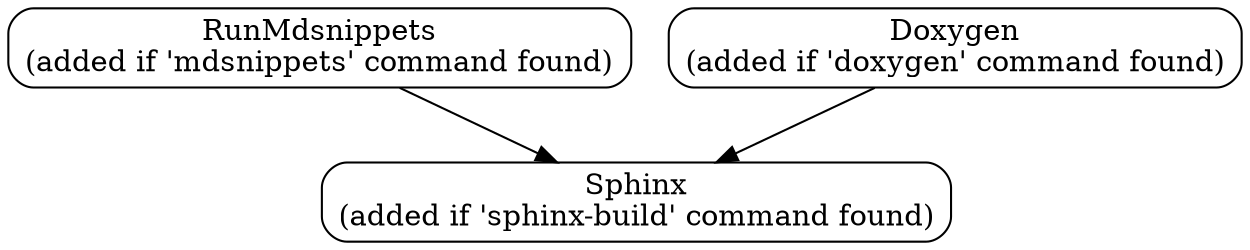 digraph doxygen_flow {
    rankdir = "TB"
    node [fontsize = 14, shape = box, height = 0.25]
    edge [fontsize = 14]

    "mdsnippets" [label = "RunMdsnippets\n(added if 'mdsnippets' command found)", fillcolor = lightgray, style = rounded]
    "doxygen" [label = "Doxygen\n(added if 'doxygen' command found)", fillcolor = lightgray, style = rounded]
    "sphinx" [label = "Sphinx\n(added if 'sphinx-build' command found)", fillcolor = lightgray, style = rounded]

    "mdsnippets" -> "sphinx"
    "doxygen" -> "sphinx"

}
